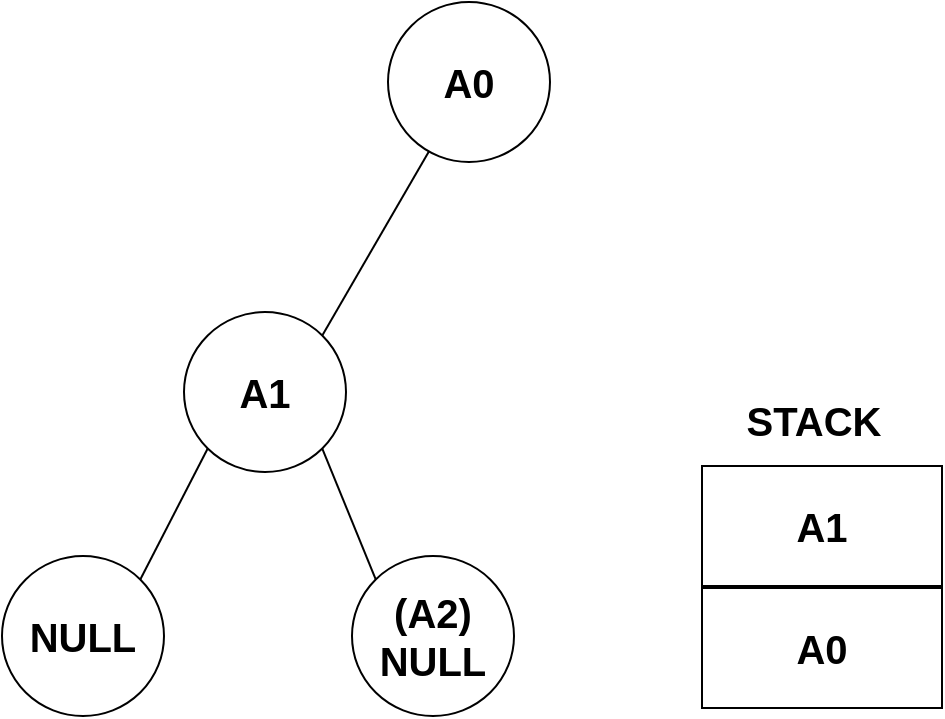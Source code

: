 <mxfile version="13.7.9" type="device"><diagram id="zFYBxytOeV3X1Ervzzjh" name="第 1 页"><mxGraphModel dx="1024" dy="592" grid="0" gridSize="10" guides="1" tooltips="1" connect="1" arrows="1" fold="1" page="0" pageScale="1" pageWidth="827" pageHeight="1169" math="0" shadow="0"><root><mxCell id="0"/><mxCell id="1" parent="0"/><mxCell id="5zt3E5i8QogSI1KnfJ0l-5" style="rounded=0;orthogonalLoop=1;jettySize=auto;html=1;entryX=1;entryY=0;entryDx=0;entryDy=0;endArrow=none;endFill=0;" edge="1" parent="1" source="5zt3E5i8QogSI1KnfJ0l-1" target="5zt3E5i8QogSI1KnfJ0l-2"><mxGeometry relative="1" as="geometry"/></mxCell><mxCell id="5zt3E5i8QogSI1KnfJ0l-1" value="&lt;span style=&quot;font-size: 20px&quot;&gt;&lt;b&gt;A0&lt;/b&gt;&lt;/span&gt;" style="ellipse;whiteSpace=wrap;html=1;" vertex="1" parent="1"><mxGeometry x="230" y="71" width="81" height="80" as="geometry"/></mxCell><mxCell id="5zt3E5i8QogSI1KnfJ0l-2" value="&lt;span style=&quot;font-size: 20px&quot;&gt;&lt;b&gt;A1&lt;/b&gt;&lt;/span&gt;" style="ellipse;whiteSpace=wrap;html=1;" vertex="1" parent="1"><mxGeometry x="128" y="226" width="81" height="80" as="geometry"/></mxCell><mxCell id="5zt3E5i8QogSI1KnfJ0l-3" value="&lt;b&gt;&lt;font style=&quot;font-size: 20px&quot;&gt;NULL&lt;/font&gt;&lt;/b&gt;" style="ellipse;whiteSpace=wrap;html=1;" vertex="1" parent="1"><mxGeometry x="37" y="348" width="81" height="80" as="geometry"/></mxCell><mxCell id="5zt3E5i8QogSI1KnfJ0l-4" value="&lt;b&gt;&lt;font style=&quot;font-size: 20px&quot;&gt;(A2)&lt;br&gt;NULL&lt;/font&gt;&lt;/b&gt;" style="ellipse;whiteSpace=wrap;html=1;" vertex="1" parent="1"><mxGeometry x="212" y="348" width="81" height="80" as="geometry"/></mxCell><mxCell id="5zt3E5i8QogSI1KnfJ0l-6" style="rounded=0;orthogonalLoop=1;jettySize=auto;html=1;entryX=1;entryY=0;entryDx=0;entryDy=0;endArrow=none;endFill=0;exitX=0;exitY=1;exitDx=0;exitDy=0;" edge="1" parent="1" source="5zt3E5i8QogSI1KnfJ0l-2" target="5zt3E5i8QogSI1KnfJ0l-3"><mxGeometry relative="1" as="geometry"><mxPoint x="260.386" y="155.718" as="sourcePoint"/><mxPoint x="206.959" y="247.541" as="targetPoint"/></mxGeometry></mxCell><mxCell id="5zt3E5i8QogSI1KnfJ0l-7" style="rounded=0;orthogonalLoop=1;jettySize=auto;html=1;entryX=0;entryY=0;entryDx=0;entryDy=0;endArrow=none;endFill=0;exitX=1;exitY=1;exitDx=0;exitDy=0;" edge="1" parent="1" source="5zt3E5i8QogSI1KnfJ0l-2" target="5zt3E5i8QogSI1KnfJ0l-4"><mxGeometry relative="1" as="geometry"><mxPoint x="270.386" y="165.718" as="sourcePoint"/><mxPoint x="216.959" y="257.541" as="targetPoint"/></mxGeometry></mxCell><mxCell id="5zt3E5i8QogSI1KnfJ0l-8" value="&lt;b style=&quot;font-size: 20px&quot;&gt;A0&lt;/b&gt;" style="rounded=0;whiteSpace=wrap;html=1;" vertex="1" parent="1"><mxGeometry x="387" y="364" width="120" height="60" as="geometry"/></mxCell><mxCell id="5zt3E5i8QogSI1KnfJ0l-9" value="&lt;b style=&quot;font-size: 20px&quot;&gt;A1&lt;/b&gt;" style="rounded=0;whiteSpace=wrap;html=1;" vertex="1" parent="1"><mxGeometry x="387" y="303" width="120" height="60" as="geometry"/></mxCell><mxCell id="5zt3E5i8QogSI1KnfJ0l-10" value="&lt;b&gt;&lt;font style=&quot;font-size: 20px&quot;&gt;STACK&lt;/font&gt;&lt;/b&gt;" style="text;html=1;strokeColor=none;fillColor=none;align=center;verticalAlign=middle;whiteSpace=wrap;rounded=0;" vertex="1" parent="1"><mxGeometry x="423" y="270" width="40" height="20" as="geometry"/></mxCell></root></mxGraphModel></diagram></mxfile>
